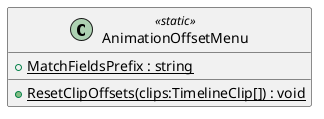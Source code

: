 @startuml
class AnimationOffsetMenu <<static>> {
    + {static} MatchFieldsPrefix : string
    + {static} ResetClipOffsets(clips:TimelineClip[]) : void
}
@enduml
